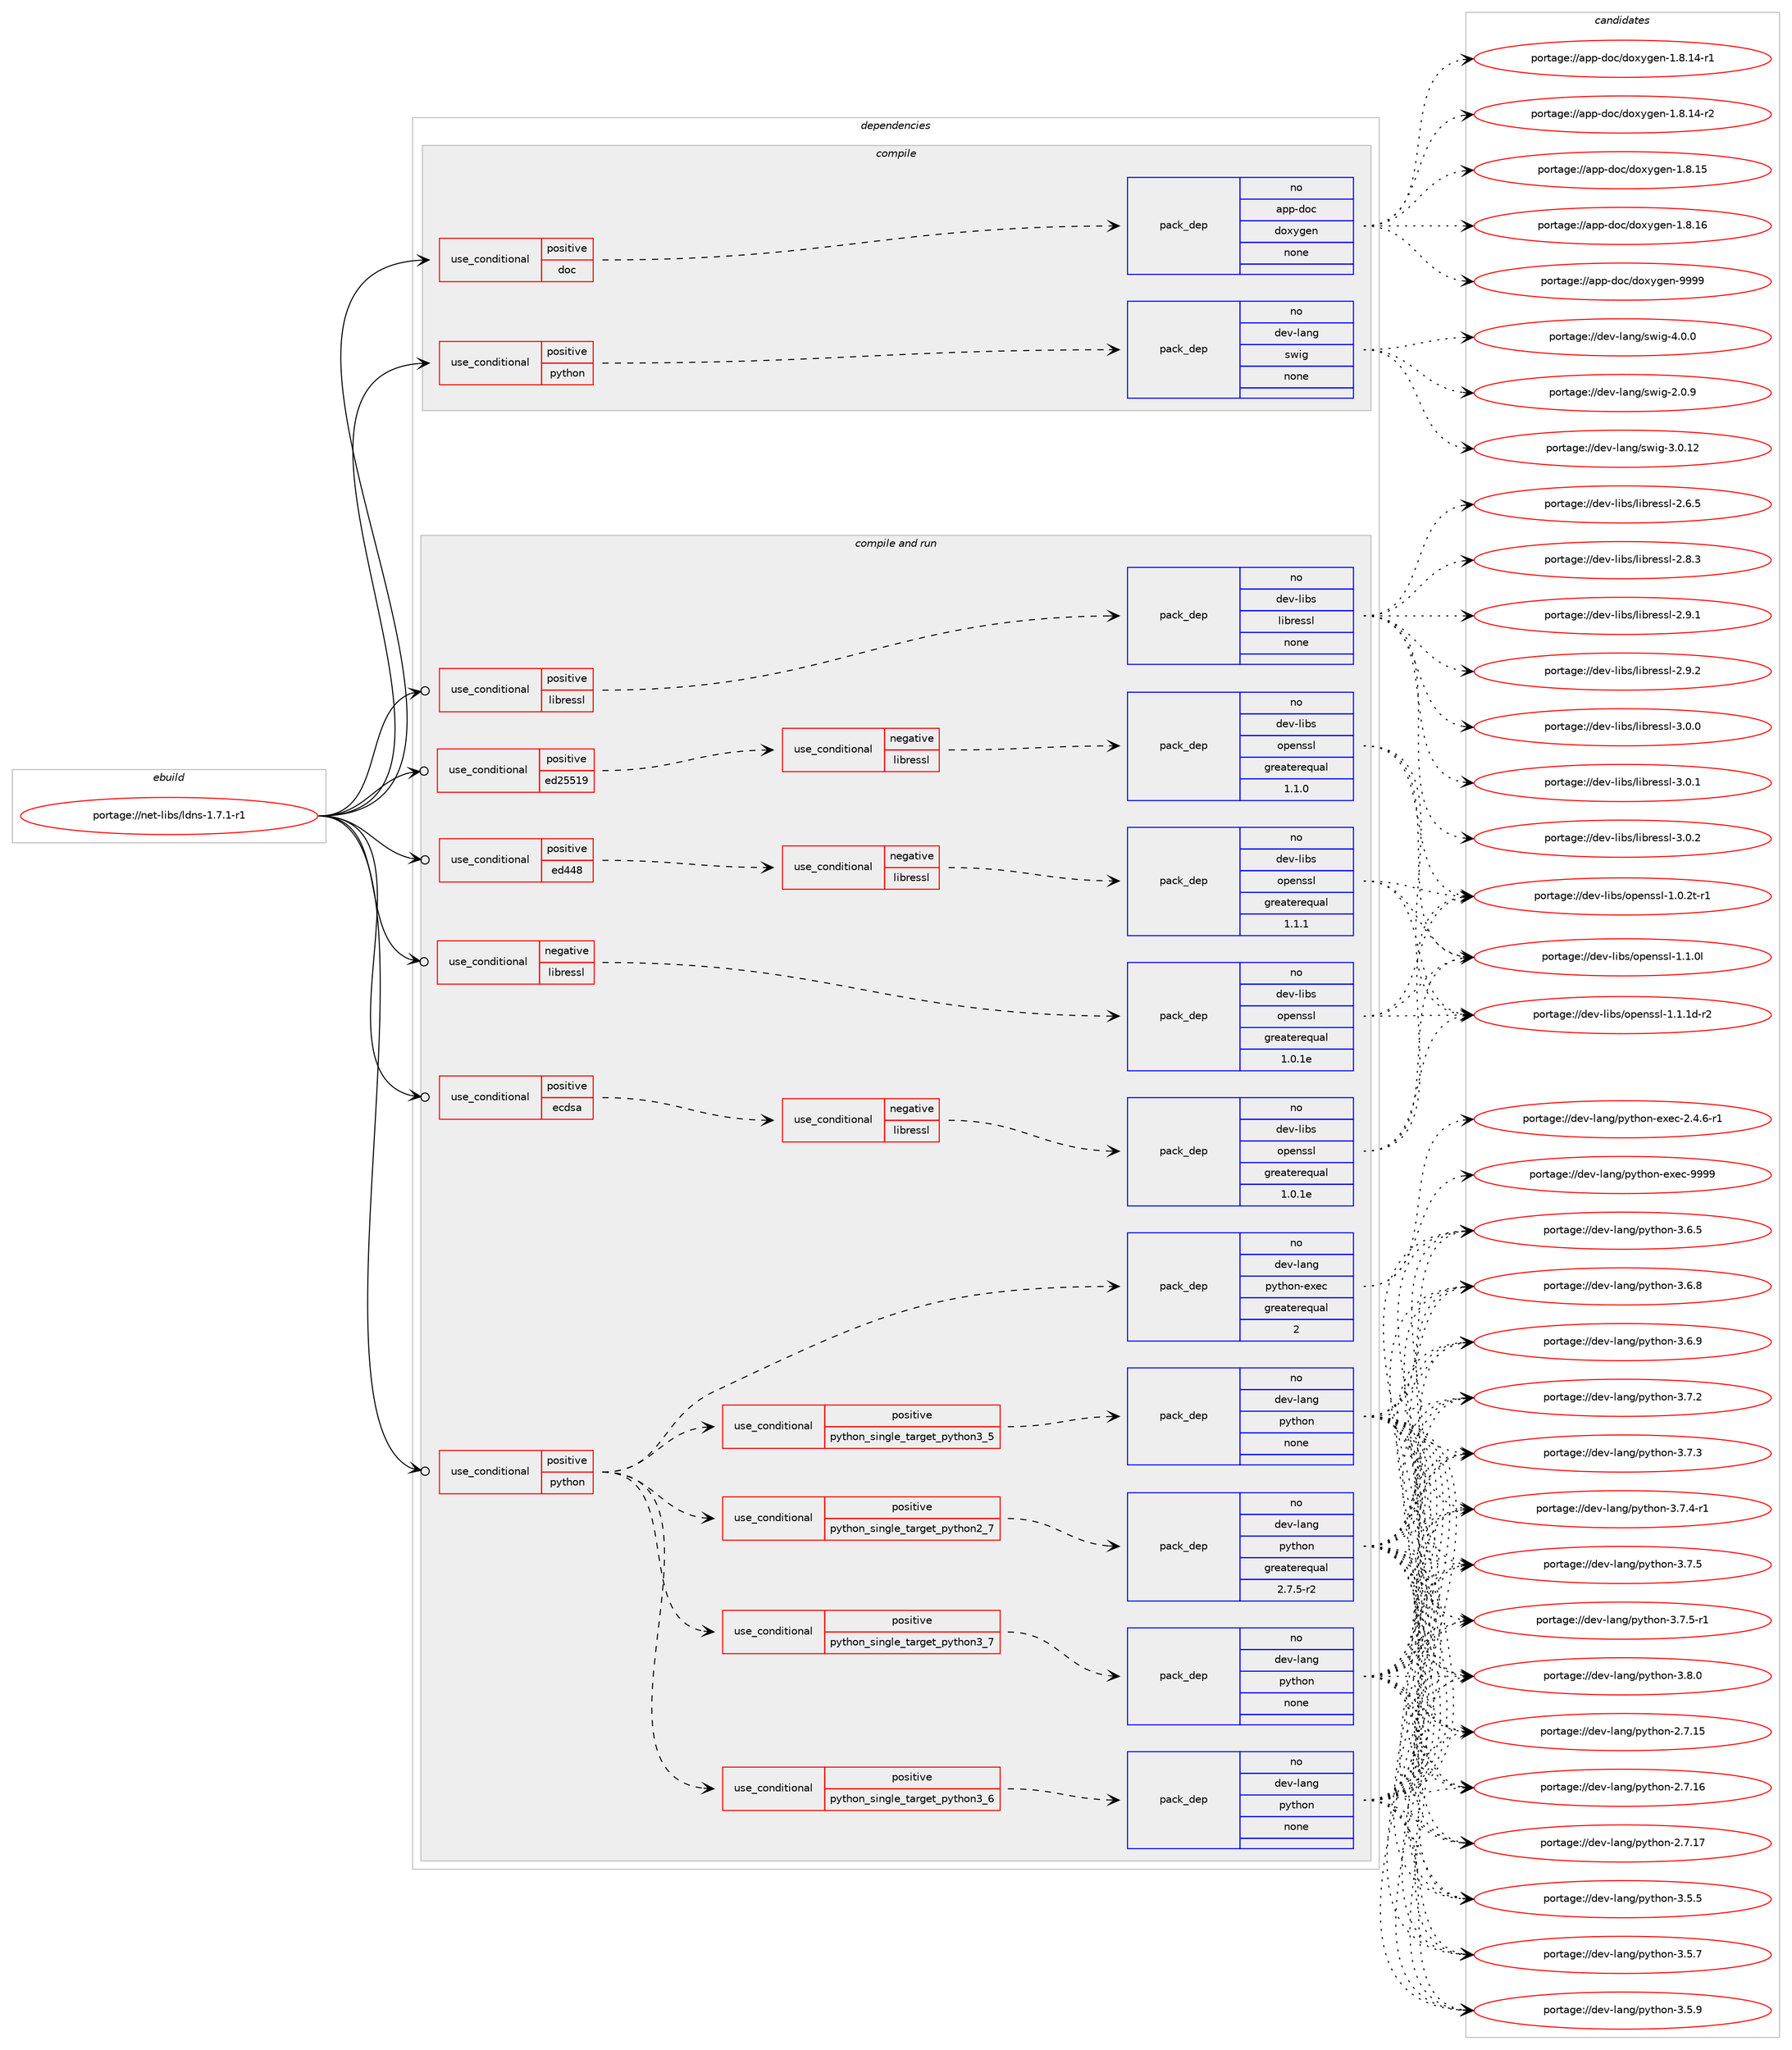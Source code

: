 digraph prolog {

# *************
# Graph options
# *************

newrank=true;
concentrate=true;
compound=true;
graph [rankdir=LR,fontname=Helvetica,fontsize=10,ranksep=1.5];#, ranksep=2.5, nodesep=0.2];
edge  [arrowhead=vee];
node  [fontname=Helvetica,fontsize=10];

# **********
# The ebuild
# **********

subgraph cluster_leftcol {
color=gray;
rank=same;
label=<<i>ebuild</i>>;
id [label="portage://net-libs/ldns-1.7.1-r1", color=red, width=4, href="../net-libs/ldns-1.7.1-r1.svg"];
}

# ****************
# The dependencies
# ****************

subgraph cluster_midcol {
color=gray;
label=<<i>dependencies</i>>;
subgraph cluster_compile {
fillcolor="#eeeeee";
style=filled;
label=<<i>compile</i>>;
subgraph cond89810 {
dependency359042 [label=<<TABLE BORDER="0" CELLBORDER="1" CELLSPACING="0" CELLPADDING="4"><TR><TD ROWSPAN="3" CELLPADDING="10">use_conditional</TD></TR><TR><TD>positive</TD></TR><TR><TD>doc</TD></TR></TABLE>>, shape=none, color=red];
subgraph pack263296 {
dependency359043 [label=<<TABLE BORDER="0" CELLBORDER="1" CELLSPACING="0" CELLPADDING="4" WIDTH="220"><TR><TD ROWSPAN="6" CELLPADDING="30">pack_dep</TD></TR><TR><TD WIDTH="110">no</TD></TR><TR><TD>app-doc</TD></TR><TR><TD>doxygen</TD></TR><TR><TD>none</TD></TR><TR><TD></TD></TR></TABLE>>, shape=none, color=blue];
}
dependency359042:e -> dependency359043:w [weight=20,style="dashed",arrowhead="vee"];
}
id:e -> dependency359042:w [weight=20,style="solid",arrowhead="vee"];
subgraph cond89811 {
dependency359044 [label=<<TABLE BORDER="0" CELLBORDER="1" CELLSPACING="0" CELLPADDING="4"><TR><TD ROWSPAN="3" CELLPADDING="10">use_conditional</TD></TR><TR><TD>positive</TD></TR><TR><TD>python</TD></TR></TABLE>>, shape=none, color=red];
subgraph pack263297 {
dependency359045 [label=<<TABLE BORDER="0" CELLBORDER="1" CELLSPACING="0" CELLPADDING="4" WIDTH="220"><TR><TD ROWSPAN="6" CELLPADDING="30">pack_dep</TD></TR><TR><TD WIDTH="110">no</TD></TR><TR><TD>dev-lang</TD></TR><TR><TD>swig</TD></TR><TR><TD>none</TD></TR><TR><TD></TD></TR></TABLE>>, shape=none, color=blue];
}
dependency359044:e -> dependency359045:w [weight=20,style="dashed",arrowhead="vee"];
}
id:e -> dependency359044:w [weight=20,style="solid",arrowhead="vee"];
}
subgraph cluster_compileandrun {
fillcolor="#eeeeee";
style=filled;
label=<<i>compile and run</i>>;
subgraph cond89812 {
dependency359046 [label=<<TABLE BORDER="0" CELLBORDER="1" CELLSPACING="0" CELLPADDING="4"><TR><TD ROWSPAN="3" CELLPADDING="10">use_conditional</TD></TR><TR><TD>negative</TD></TR><TR><TD>libressl</TD></TR></TABLE>>, shape=none, color=red];
subgraph pack263298 {
dependency359047 [label=<<TABLE BORDER="0" CELLBORDER="1" CELLSPACING="0" CELLPADDING="4" WIDTH="220"><TR><TD ROWSPAN="6" CELLPADDING="30">pack_dep</TD></TR><TR><TD WIDTH="110">no</TD></TR><TR><TD>dev-libs</TD></TR><TR><TD>openssl</TD></TR><TR><TD>greaterequal</TD></TR><TR><TD>1.0.1e</TD></TR></TABLE>>, shape=none, color=blue];
}
dependency359046:e -> dependency359047:w [weight=20,style="dashed",arrowhead="vee"];
}
id:e -> dependency359046:w [weight=20,style="solid",arrowhead="odotvee"];
subgraph cond89813 {
dependency359048 [label=<<TABLE BORDER="0" CELLBORDER="1" CELLSPACING="0" CELLPADDING="4"><TR><TD ROWSPAN="3" CELLPADDING="10">use_conditional</TD></TR><TR><TD>positive</TD></TR><TR><TD>ecdsa</TD></TR></TABLE>>, shape=none, color=red];
subgraph cond89814 {
dependency359049 [label=<<TABLE BORDER="0" CELLBORDER="1" CELLSPACING="0" CELLPADDING="4"><TR><TD ROWSPAN="3" CELLPADDING="10">use_conditional</TD></TR><TR><TD>negative</TD></TR><TR><TD>libressl</TD></TR></TABLE>>, shape=none, color=red];
subgraph pack263299 {
dependency359050 [label=<<TABLE BORDER="0" CELLBORDER="1" CELLSPACING="0" CELLPADDING="4" WIDTH="220"><TR><TD ROWSPAN="6" CELLPADDING="30">pack_dep</TD></TR><TR><TD WIDTH="110">no</TD></TR><TR><TD>dev-libs</TD></TR><TR><TD>openssl</TD></TR><TR><TD>greaterequal</TD></TR><TR><TD>1.0.1e</TD></TR></TABLE>>, shape=none, color=blue];
}
dependency359049:e -> dependency359050:w [weight=20,style="dashed",arrowhead="vee"];
}
dependency359048:e -> dependency359049:w [weight=20,style="dashed",arrowhead="vee"];
}
id:e -> dependency359048:w [weight=20,style="solid",arrowhead="odotvee"];
subgraph cond89815 {
dependency359051 [label=<<TABLE BORDER="0" CELLBORDER="1" CELLSPACING="0" CELLPADDING="4"><TR><TD ROWSPAN="3" CELLPADDING="10">use_conditional</TD></TR><TR><TD>positive</TD></TR><TR><TD>ed25519</TD></TR></TABLE>>, shape=none, color=red];
subgraph cond89816 {
dependency359052 [label=<<TABLE BORDER="0" CELLBORDER="1" CELLSPACING="0" CELLPADDING="4"><TR><TD ROWSPAN="3" CELLPADDING="10">use_conditional</TD></TR><TR><TD>negative</TD></TR><TR><TD>libressl</TD></TR></TABLE>>, shape=none, color=red];
subgraph pack263300 {
dependency359053 [label=<<TABLE BORDER="0" CELLBORDER="1" CELLSPACING="0" CELLPADDING="4" WIDTH="220"><TR><TD ROWSPAN="6" CELLPADDING="30">pack_dep</TD></TR><TR><TD WIDTH="110">no</TD></TR><TR><TD>dev-libs</TD></TR><TR><TD>openssl</TD></TR><TR><TD>greaterequal</TD></TR><TR><TD>1.1.0</TD></TR></TABLE>>, shape=none, color=blue];
}
dependency359052:e -> dependency359053:w [weight=20,style="dashed",arrowhead="vee"];
}
dependency359051:e -> dependency359052:w [weight=20,style="dashed",arrowhead="vee"];
}
id:e -> dependency359051:w [weight=20,style="solid",arrowhead="odotvee"];
subgraph cond89817 {
dependency359054 [label=<<TABLE BORDER="0" CELLBORDER="1" CELLSPACING="0" CELLPADDING="4"><TR><TD ROWSPAN="3" CELLPADDING="10">use_conditional</TD></TR><TR><TD>positive</TD></TR><TR><TD>ed448</TD></TR></TABLE>>, shape=none, color=red];
subgraph cond89818 {
dependency359055 [label=<<TABLE BORDER="0" CELLBORDER="1" CELLSPACING="0" CELLPADDING="4"><TR><TD ROWSPAN="3" CELLPADDING="10">use_conditional</TD></TR><TR><TD>negative</TD></TR><TR><TD>libressl</TD></TR></TABLE>>, shape=none, color=red];
subgraph pack263301 {
dependency359056 [label=<<TABLE BORDER="0" CELLBORDER="1" CELLSPACING="0" CELLPADDING="4" WIDTH="220"><TR><TD ROWSPAN="6" CELLPADDING="30">pack_dep</TD></TR><TR><TD WIDTH="110">no</TD></TR><TR><TD>dev-libs</TD></TR><TR><TD>openssl</TD></TR><TR><TD>greaterequal</TD></TR><TR><TD>1.1.1</TD></TR></TABLE>>, shape=none, color=blue];
}
dependency359055:e -> dependency359056:w [weight=20,style="dashed",arrowhead="vee"];
}
dependency359054:e -> dependency359055:w [weight=20,style="dashed",arrowhead="vee"];
}
id:e -> dependency359054:w [weight=20,style="solid",arrowhead="odotvee"];
subgraph cond89819 {
dependency359057 [label=<<TABLE BORDER="0" CELLBORDER="1" CELLSPACING="0" CELLPADDING="4"><TR><TD ROWSPAN="3" CELLPADDING="10">use_conditional</TD></TR><TR><TD>positive</TD></TR><TR><TD>libressl</TD></TR></TABLE>>, shape=none, color=red];
subgraph pack263302 {
dependency359058 [label=<<TABLE BORDER="0" CELLBORDER="1" CELLSPACING="0" CELLPADDING="4" WIDTH="220"><TR><TD ROWSPAN="6" CELLPADDING="30">pack_dep</TD></TR><TR><TD WIDTH="110">no</TD></TR><TR><TD>dev-libs</TD></TR><TR><TD>libressl</TD></TR><TR><TD>none</TD></TR><TR><TD></TD></TR></TABLE>>, shape=none, color=blue];
}
dependency359057:e -> dependency359058:w [weight=20,style="dashed",arrowhead="vee"];
}
id:e -> dependency359057:w [weight=20,style="solid",arrowhead="odotvee"];
subgraph cond89820 {
dependency359059 [label=<<TABLE BORDER="0" CELLBORDER="1" CELLSPACING="0" CELLPADDING="4"><TR><TD ROWSPAN="3" CELLPADDING="10">use_conditional</TD></TR><TR><TD>positive</TD></TR><TR><TD>python</TD></TR></TABLE>>, shape=none, color=red];
subgraph cond89821 {
dependency359060 [label=<<TABLE BORDER="0" CELLBORDER="1" CELLSPACING="0" CELLPADDING="4"><TR><TD ROWSPAN="3" CELLPADDING="10">use_conditional</TD></TR><TR><TD>positive</TD></TR><TR><TD>python_single_target_python2_7</TD></TR></TABLE>>, shape=none, color=red];
subgraph pack263303 {
dependency359061 [label=<<TABLE BORDER="0" CELLBORDER="1" CELLSPACING="0" CELLPADDING="4" WIDTH="220"><TR><TD ROWSPAN="6" CELLPADDING="30">pack_dep</TD></TR><TR><TD WIDTH="110">no</TD></TR><TR><TD>dev-lang</TD></TR><TR><TD>python</TD></TR><TR><TD>greaterequal</TD></TR><TR><TD>2.7.5-r2</TD></TR></TABLE>>, shape=none, color=blue];
}
dependency359060:e -> dependency359061:w [weight=20,style="dashed",arrowhead="vee"];
}
dependency359059:e -> dependency359060:w [weight=20,style="dashed",arrowhead="vee"];
subgraph cond89822 {
dependency359062 [label=<<TABLE BORDER="0" CELLBORDER="1" CELLSPACING="0" CELLPADDING="4"><TR><TD ROWSPAN="3" CELLPADDING="10">use_conditional</TD></TR><TR><TD>positive</TD></TR><TR><TD>python_single_target_python3_5</TD></TR></TABLE>>, shape=none, color=red];
subgraph pack263304 {
dependency359063 [label=<<TABLE BORDER="0" CELLBORDER="1" CELLSPACING="0" CELLPADDING="4" WIDTH="220"><TR><TD ROWSPAN="6" CELLPADDING="30">pack_dep</TD></TR><TR><TD WIDTH="110">no</TD></TR><TR><TD>dev-lang</TD></TR><TR><TD>python</TD></TR><TR><TD>none</TD></TR><TR><TD></TD></TR></TABLE>>, shape=none, color=blue];
}
dependency359062:e -> dependency359063:w [weight=20,style="dashed",arrowhead="vee"];
}
dependency359059:e -> dependency359062:w [weight=20,style="dashed",arrowhead="vee"];
subgraph cond89823 {
dependency359064 [label=<<TABLE BORDER="0" CELLBORDER="1" CELLSPACING="0" CELLPADDING="4"><TR><TD ROWSPAN="3" CELLPADDING="10">use_conditional</TD></TR><TR><TD>positive</TD></TR><TR><TD>python_single_target_python3_6</TD></TR></TABLE>>, shape=none, color=red];
subgraph pack263305 {
dependency359065 [label=<<TABLE BORDER="0" CELLBORDER="1" CELLSPACING="0" CELLPADDING="4" WIDTH="220"><TR><TD ROWSPAN="6" CELLPADDING="30">pack_dep</TD></TR><TR><TD WIDTH="110">no</TD></TR><TR><TD>dev-lang</TD></TR><TR><TD>python</TD></TR><TR><TD>none</TD></TR><TR><TD></TD></TR></TABLE>>, shape=none, color=blue];
}
dependency359064:e -> dependency359065:w [weight=20,style="dashed",arrowhead="vee"];
}
dependency359059:e -> dependency359064:w [weight=20,style="dashed",arrowhead="vee"];
subgraph cond89824 {
dependency359066 [label=<<TABLE BORDER="0" CELLBORDER="1" CELLSPACING="0" CELLPADDING="4"><TR><TD ROWSPAN="3" CELLPADDING="10">use_conditional</TD></TR><TR><TD>positive</TD></TR><TR><TD>python_single_target_python3_7</TD></TR></TABLE>>, shape=none, color=red];
subgraph pack263306 {
dependency359067 [label=<<TABLE BORDER="0" CELLBORDER="1" CELLSPACING="0" CELLPADDING="4" WIDTH="220"><TR><TD ROWSPAN="6" CELLPADDING="30">pack_dep</TD></TR><TR><TD WIDTH="110">no</TD></TR><TR><TD>dev-lang</TD></TR><TR><TD>python</TD></TR><TR><TD>none</TD></TR><TR><TD></TD></TR></TABLE>>, shape=none, color=blue];
}
dependency359066:e -> dependency359067:w [weight=20,style="dashed",arrowhead="vee"];
}
dependency359059:e -> dependency359066:w [weight=20,style="dashed",arrowhead="vee"];
subgraph pack263307 {
dependency359068 [label=<<TABLE BORDER="0" CELLBORDER="1" CELLSPACING="0" CELLPADDING="4" WIDTH="220"><TR><TD ROWSPAN="6" CELLPADDING="30">pack_dep</TD></TR><TR><TD WIDTH="110">no</TD></TR><TR><TD>dev-lang</TD></TR><TR><TD>python-exec</TD></TR><TR><TD>greaterequal</TD></TR><TR><TD>2</TD></TR></TABLE>>, shape=none, color=blue];
}
dependency359059:e -> dependency359068:w [weight=20,style="dashed",arrowhead="vee"];
}
id:e -> dependency359059:w [weight=20,style="solid",arrowhead="odotvee"];
}
subgraph cluster_run {
fillcolor="#eeeeee";
style=filled;
label=<<i>run</i>>;
}
}

# **************
# The candidates
# **************

subgraph cluster_choices {
rank=same;
color=gray;
label=<<i>candidates</i>>;

subgraph choice263296 {
color=black;
nodesep=1;
choiceportage97112112451001119947100111120121103101110454946564649524511449 [label="portage://app-doc/doxygen-1.8.14-r1", color=red, width=4,href="../app-doc/doxygen-1.8.14-r1.svg"];
choiceportage97112112451001119947100111120121103101110454946564649524511450 [label="portage://app-doc/doxygen-1.8.14-r2", color=red, width=4,href="../app-doc/doxygen-1.8.14-r2.svg"];
choiceportage9711211245100111994710011112012110310111045494656464953 [label="portage://app-doc/doxygen-1.8.15", color=red, width=4,href="../app-doc/doxygen-1.8.15.svg"];
choiceportage9711211245100111994710011112012110310111045494656464954 [label="portage://app-doc/doxygen-1.8.16", color=red, width=4,href="../app-doc/doxygen-1.8.16.svg"];
choiceportage971121124510011199471001111201211031011104557575757 [label="portage://app-doc/doxygen-9999", color=red, width=4,href="../app-doc/doxygen-9999.svg"];
dependency359043:e -> choiceportage97112112451001119947100111120121103101110454946564649524511449:w [style=dotted,weight="100"];
dependency359043:e -> choiceportage97112112451001119947100111120121103101110454946564649524511450:w [style=dotted,weight="100"];
dependency359043:e -> choiceportage9711211245100111994710011112012110310111045494656464953:w [style=dotted,weight="100"];
dependency359043:e -> choiceportage9711211245100111994710011112012110310111045494656464954:w [style=dotted,weight="100"];
dependency359043:e -> choiceportage971121124510011199471001111201211031011104557575757:w [style=dotted,weight="100"];
}
subgraph choice263297 {
color=black;
nodesep=1;
choiceportage100101118451089711010347115119105103455046484657 [label="portage://dev-lang/swig-2.0.9", color=red, width=4,href="../dev-lang/swig-2.0.9.svg"];
choiceportage10010111845108971101034711511910510345514648464950 [label="portage://dev-lang/swig-3.0.12", color=red, width=4,href="../dev-lang/swig-3.0.12.svg"];
choiceportage100101118451089711010347115119105103455246484648 [label="portage://dev-lang/swig-4.0.0", color=red, width=4,href="../dev-lang/swig-4.0.0.svg"];
dependency359045:e -> choiceportage100101118451089711010347115119105103455046484657:w [style=dotted,weight="100"];
dependency359045:e -> choiceportage10010111845108971101034711511910510345514648464950:w [style=dotted,weight="100"];
dependency359045:e -> choiceportage100101118451089711010347115119105103455246484648:w [style=dotted,weight="100"];
}
subgraph choice263298 {
color=black;
nodesep=1;
choiceportage1001011184510810598115471111121011101151151084549464846501164511449 [label="portage://dev-libs/openssl-1.0.2t-r1", color=red, width=4,href="../dev-libs/openssl-1.0.2t-r1.svg"];
choiceportage100101118451081059811547111112101110115115108454946494648108 [label="portage://dev-libs/openssl-1.1.0l", color=red, width=4,href="../dev-libs/openssl-1.1.0l.svg"];
choiceportage1001011184510810598115471111121011101151151084549464946491004511450 [label="portage://dev-libs/openssl-1.1.1d-r2", color=red, width=4,href="../dev-libs/openssl-1.1.1d-r2.svg"];
dependency359047:e -> choiceportage1001011184510810598115471111121011101151151084549464846501164511449:w [style=dotted,weight="100"];
dependency359047:e -> choiceportage100101118451081059811547111112101110115115108454946494648108:w [style=dotted,weight="100"];
dependency359047:e -> choiceportage1001011184510810598115471111121011101151151084549464946491004511450:w [style=dotted,weight="100"];
}
subgraph choice263299 {
color=black;
nodesep=1;
choiceportage1001011184510810598115471111121011101151151084549464846501164511449 [label="portage://dev-libs/openssl-1.0.2t-r1", color=red, width=4,href="../dev-libs/openssl-1.0.2t-r1.svg"];
choiceportage100101118451081059811547111112101110115115108454946494648108 [label="portage://dev-libs/openssl-1.1.0l", color=red, width=4,href="../dev-libs/openssl-1.1.0l.svg"];
choiceportage1001011184510810598115471111121011101151151084549464946491004511450 [label="portage://dev-libs/openssl-1.1.1d-r2", color=red, width=4,href="../dev-libs/openssl-1.1.1d-r2.svg"];
dependency359050:e -> choiceportage1001011184510810598115471111121011101151151084549464846501164511449:w [style=dotted,weight="100"];
dependency359050:e -> choiceportage100101118451081059811547111112101110115115108454946494648108:w [style=dotted,weight="100"];
dependency359050:e -> choiceportage1001011184510810598115471111121011101151151084549464946491004511450:w [style=dotted,weight="100"];
}
subgraph choice263300 {
color=black;
nodesep=1;
choiceportage1001011184510810598115471111121011101151151084549464846501164511449 [label="portage://dev-libs/openssl-1.0.2t-r1", color=red, width=4,href="../dev-libs/openssl-1.0.2t-r1.svg"];
choiceportage100101118451081059811547111112101110115115108454946494648108 [label="portage://dev-libs/openssl-1.1.0l", color=red, width=4,href="../dev-libs/openssl-1.1.0l.svg"];
choiceportage1001011184510810598115471111121011101151151084549464946491004511450 [label="portage://dev-libs/openssl-1.1.1d-r2", color=red, width=4,href="../dev-libs/openssl-1.1.1d-r2.svg"];
dependency359053:e -> choiceportage1001011184510810598115471111121011101151151084549464846501164511449:w [style=dotted,weight="100"];
dependency359053:e -> choiceportage100101118451081059811547111112101110115115108454946494648108:w [style=dotted,weight="100"];
dependency359053:e -> choiceportage1001011184510810598115471111121011101151151084549464946491004511450:w [style=dotted,weight="100"];
}
subgraph choice263301 {
color=black;
nodesep=1;
choiceportage1001011184510810598115471111121011101151151084549464846501164511449 [label="portage://dev-libs/openssl-1.0.2t-r1", color=red, width=4,href="../dev-libs/openssl-1.0.2t-r1.svg"];
choiceportage100101118451081059811547111112101110115115108454946494648108 [label="portage://dev-libs/openssl-1.1.0l", color=red, width=4,href="../dev-libs/openssl-1.1.0l.svg"];
choiceportage1001011184510810598115471111121011101151151084549464946491004511450 [label="portage://dev-libs/openssl-1.1.1d-r2", color=red, width=4,href="../dev-libs/openssl-1.1.1d-r2.svg"];
dependency359056:e -> choiceportage1001011184510810598115471111121011101151151084549464846501164511449:w [style=dotted,weight="100"];
dependency359056:e -> choiceportage100101118451081059811547111112101110115115108454946494648108:w [style=dotted,weight="100"];
dependency359056:e -> choiceportage1001011184510810598115471111121011101151151084549464946491004511450:w [style=dotted,weight="100"];
}
subgraph choice263302 {
color=black;
nodesep=1;
choiceportage10010111845108105981154710810598114101115115108455046544653 [label="portage://dev-libs/libressl-2.6.5", color=red, width=4,href="../dev-libs/libressl-2.6.5.svg"];
choiceportage10010111845108105981154710810598114101115115108455046564651 [label="portage://dev-libs/libressl-2.8.3", color=red, width=4,href="../dev-libs/libressl-2.8.3.svg"];
choiceportage10010111845108105981154710810598114101115115108455046574649 [label="portage://dev-libs/libressl-2.9.1", color=red, width=4,href="../dev-libs/libressl-2.9.1.svg"];
choiceportage10010111845108105981154710810598114101115115108455046574650 [label="portage://dev-libs/libressl-2.9.2", color=red, width=4,href="../dev-libs/libressl-2.9.2.svg"];
choiceportage10010111845108105981154710810598114101115115108455146484648 [label="portage://dev-libs/libressl-3.0.0", color=red, width=4,href="../dev-libs/libressl-3.0.0.svg"];
choiceportage10010111845108105981154710810598114101115115108455146484649 [label="portage://dev-libs/libressl-3.0.1", color=red, width=4,href="../dev-libs/libressl-3.0.1.svg"];
choiceportage10010111845108105981154710810598114101115115108455146484650 [label="portage://dev-libs/libressl-3.0.2", color=red, width=4,href="../dev-libs/libressl-3.0.2.svg"];
dependency359058:e -> choiceportage10010111845108105981154710810598114101115115108455046544653:w [style=dotted,weight="100"];
dependency359058:e -> choiceportage10010111845108105981154710810598114101115115108455046564651:w [style=dotted,weight="100"];
dependency359058:e -> choiceportage10010111845108105981154710810598114101115115108455046574649:w [style=dotted,weight="100"];
dependency359058:e -> choiceportage10010111845108105981154710810598114101115115108455046574650:w [style=dotted,weight="100"];
dependency359058:e -> choiceportage10010111845108105981154710810598114101115115108455146484648:w [style=dotted,weight="100"];
dependency359058:e -> choiceportage10010111845108105981154710810598114101115115108455146484649:w [style=dotted,weight="100"];
dependency359058:e -> choiceportage10010111845108105981154710810598114101115115108455146484650:w [style=dotted,weight="100"];
}
subgraph choice263303 {
color=black;
nodesep=1;
choiceportage10010111845108971101034711212111610411111045504655464953 [label="portage://dev-lang/python-2.7.15", color=red, width=4,href="../dev-lang/python-2.7.15.svg"];
choiceportage10010111845108971101034711212111610411111045504655464954 [label="portage://dev-lang/python-2.7.16", color=red, width=4,href="../dev-lang/python-2.7.16.svg"];
choiceportage10010111845108971101034711212111610411111045504655464955 [label="portage://dev-lang/python-2.7.17", color=red, width=4,href="../dev-lang/python-2.7.17.svg"];
choiceportage100101118451089711010347112121116104111110455146534653 [label="portage://dev-lang/python-3.5.5", color=red, width=4,href="../dev-lang/python-3.5.5.svg"];
choiceportage100101118451089711010347112121116104111110455146534655 [label="portage://dev-lang/python-3.5.7", color=red, width=4,href="../dev-lang/python-3.5.7.svg"];
choiceportage100101118451089711010347112121116104111110455146534657 [label="portage://dev-lang/python-3.5.9", color=red, width=4,href="../dev-lang/python-3.5.9.svg"];
choiceportage100101118451089711010347112121116104111110455146544653 [label="portage://dev-lang/python-3.6.5", color=red, width=4,href="../dev-lang/python-3.6.5.svg"];
choiceportage100101118451089711010347112121116104111110455146544656 [label="portage://dev-lang/python-3.6.8", color=red, width=4,href="../dev-lang/python-3.6.8.svg"];
choiceportage100101118451089711010347112121116104111110455146544657 [label="portage://dev-lang/python-3.6.9", color=red, width=4,href="../dev-lang/python-3.6.9.svg"];
choiceportage100101118451089711010347112121116104111110455146554650 [label="portage://dev-lang/python-3.7.2", color=red, width=4,href="../dev-lang/python-3.7.2.svg"];
choiceportage100101118451089711010347112121116104111110455146554651 [label="portage://dev-lang/python-3.7.3", color=red, width=4,href="../dev-lang/python-3.7.3.svg"];
choiceportage1001011184510897110103471121211161041111104551465546524511449 [label="portage://dev-lang/python-3.7.4-r1", color=red, width=4,href="../dev-lang/python-3.7.4-r1.svg"];
choiceportage100101118451089711010347112121116104111110455146554653 [label="portage://dev-lang/python-3.7.5", color=red, width=4,href="../dev-lang/python-3.7.5.svg"];
choiceportage1001011184510897110103471121211161041111104551465546534511449 [label="portage://dev-lang/python-3.7.5-r1", color=red, width=4,href="../dev-lang/python-3.7.5-r1.svg"];
choiceportage100101118451089711010347112121116104111110455146564648 [label="portage://dev-lang/python-3.8.0", color=red, width=4,href="../dev-lang/python-3.8.0.svg"];
dependency359061:e -> choiceportage10010111845108971101034711212111610411111045504655464953:w [style=dotted,weight="100"];
dependency359061:e -> choiceportage10010111845108971101034711212111610411111045504655464954:w [style=dotted,weight="100"];
dependency359061:e -> choiceportage10010111845108971101034711212111610411111045504655464955:w [style=dotted,weight="100"];
dependency359061:e -> choiceportage100101118451089711010347112121116104111110455146534653:w [style=dotted,weight="100"];
dependency359061:e -> choiceportage100101118451089711010347112121116104111110455146534655:w [style=dotted,weight="100"];
dependency359061:e -> choiceportage100101118451089711010347112121116104111110455146534657:w [style=dotted,weight="100"];
dependency359061:e -> choiceportage100101118451089711010347112121116104111110455146544653:w [style=dotted,weight="100"];
dependency359061:e -> choiceportage100101118451089711010347112121116104111110455146544656:w [style=dotted,weight="100"];
dependency359061:e -> choiceportage100101118451089711010347112121116104111110455146544657:w [style=dotted,weight="100"];
dependency359061:e -> choiceportage100101118451089711010347112121116104111110455146554650:w [style=dotted,weight="100"];
dependency359061:e -> choiceportage100101118451089711010347112121116104111110455146554651:w [style=dotted,weight="100"];
dependency359061:e -> choiceportage1001011184510897110103471121211161041111104551465546524511449:w [style=dotted,weight="100"];
dependency359061:e -> choiceportage100101118451089711010347112121116104111110455146554653:w [style=dotted,weight="100"];
dependency359061:e -> choiceportage1001011184510897110103471121211161041111104551465546534511449:w [style=dotted,weight="100"];
dependency359061:e -> choiceportage100101118451089711010347112121116104111110455146564648:w [style=dotted,weight="100"];
}
subgraph choice263304 {
color=black;
nodesep=1;
choiceportage10010111845108971101034711212111610411111045504655464953 [label="portage://dev-lang/python-2.7.15", color=red, width=4,href="../dev-lang/python-2.7.15.svg"];
choiceportage10010111845108971101034711212111610411111045504655464954 [label="portage://dev-lang/python-2.7.16", color=red, width=4,href="../dev-lang/python-2.7.16.svg"];
choiceportage10010111845108971101034711212111610411111045504655464955 [label="portage://dev-lang/python-2.7.17", color=red, width=4,href="../dev-lang/python-2.7.17.svg"];
choiceportage100101118451089711010347112121116104111110455146534653 [label="portage://dev-lang/python-3.5.5", color=red, width=4,href="../dev-lang/python-3.5.5.svg"];
choiceportage100101118451089711010347112121116104111110455146534655 [label="portage://dev-lang/python-3.5.7", color=red, width=4,href="../dev-lang/python-3.5.7.svg"];
choiceportage100101118451089711010347112121116104111110455146534657 [label="portage://dev-lang/python-3.5.9", color=red, width=4,href="../dev-lang/python-3.5.9.svg"];
choiceportage100101118451089711010347112121116104111110455146544653 [label="portage://dev-lang/python-3.6.5", color=red, width=4,href="../dev-lang/python-3.6.5.svg"];
choiceportage100101118451089711010347112121116104111110455146544656 [label="portage://dev-lang/python-3.6.8", color=red, width=4,href="../dev-lang/python-3.6.8.svg"];
choiceportage100101118451089711010347112121116104111110455146544657 [label="portage://dev-lang/python-3.6.9", color=red, width=4,href="../dev-lang/python-3.6.9.svg"];
choiceportage100101118451089711010347112121116104111110455146554650 [label="portage://dev-lang/python-3.7.2", color=red, width=4,href="../dev-lang/python-3.7.2.svg"];
choiceportage100101118451089711010347112121116104111110455146554651 [label="portage://dev-lang/python-3.7.3", color=red, width=4,href="../dev-lang/python-3.7.3.svg"];
choiceportage1001011184510897110103471121211161041111104551465546524511449 [label="portage://dev-lang/python-3.7.4-r1", color=red, width=4,href="../dev-lang/python-3.7.4-r1.svg"];
choiceportage100101118451089711010347112121116104111110455146554653 [label="portage://dev-lang/python-3.7.5", color=red, width=4,href="../dev-lang/python-3.7.5.svg"];
choiceportage1001011184510897110103471121211161041111104551465546534511449 [label="portage://dev-lang/python-3.7.5-r1", color=red, width=4,href="../dev-lang/python-3.7.5-r1.svg"];
choiceportage100101118451089711010347112121116104111110455146564648 [label="portage://dev-lang/python-3.8.0", color=red, width=4,href="../dev-lang/python-3.8.0.svg"];
dependency359063:e -> choiceportage10010111845108971101034711212111610411111045504655464953:w [style=dotted,weight="100"];
dependency359063:e -> choiceportage10010111845108971101034711212111610411111045504655464954:w [style=dotted,weight="100"];
dependency359063:e -> choiceportage10010111845108971101034711212111610411111045504655464955:w [style=dotted,weight="100"];
dependency359063:e -> choiceportage100101118451089711010347112121116104111110455146534653:w [style=dotted,weight="100"];
dependency359063:e -> choiceportage100101118451089711010347112121116104111110455146534655:w [style=dotted,weight="100"];
dependency359063:e -> choiceportage100101118451089711010347112121116104111110455146534657:w [style=dotted,weight="100"];
dependency359063:e -> choiceportage100101118451089711010347112121116104111110455146544653:w [style=dotted,weight="100"];
dependency359063:e -> choiceportage100101118451089711010347112121116104111110455146544656:w [style=dotted,weight="100"];
dependency359063:e -> choiceportage100101118451089711010347112121116104111110455146544657:w [style=dotted,weight="100"];
dependency359063:e -> choiceportage100101118451089711010347112121116104111110455146554650:w [style=dotted,weight="100"];
dependency359063:e -> choiceportage100101118451089711010347112121116104111110455146554651:w [style=dotted,weight="100"];
dependency359063:e -> choiceportage1001011184510897110103471121211161041111104551465546524511449:w [style=dotted,weight="100"];
dependency359063:e -> choiceportage100101118451089711010347112121116104111110455146554653:w [style=dotted,weight="100"];
dependency359063:e -> choiceportage1001011184510897110103471121211161041111104551465546534511449:w [style=dotted,weight="100"];
dependency359063:e -> choiceportage100101118451089711010347112121116104111110455146564648:w [style=dotted,weight="100"];
}
subgraph choice263305 {
color=black;
nodesep=1;
choiceportage10010111845108971101034711212111610411111045504655464953 [label="portage://dev-lang/python-2.7.15", color=red, width=4,href="../dev-lang/python-2.7.15.svg"];
choiceportage10010111845108971101034711212111610411111045504655464954 [label="portage://dev-lang/python-2.7.16", color=red, width=4,href="../dev-lang/python-2.7.16.svg"];
choiceportage10010111845108971101034711212111610411111045504655464955 [label="portage://dev-lang/python-2.7.17", color=red, width=4,href="../dev-lang/python-2.7.17.svg"];
choiceportage100101118451089711010347112121116104111110455146534653 [label="portage://dev-lang/python-3.5.5", color=red, width=4,href="../dev-lang/python-3.5.5.svg"];
choiceportage100101118451089711010347112121116104111110455146534655 [label="portage://dev-lang/python-3.5.7", color=red, width=4,href="../dev-lang/python-3.5.7.svg"];
choiceportage100101118451089711010347112121116104111110455146534657 [label="portage://dev-lang/python-3.5.9", color=red, width=4,href="../dev-lang/python-3.5.9.svg"];
choiceportage100101118451089711010347112121116104111110455146544653 [label="portage://dev-lang/python-3.6.5", color=red, width=4,href="../dev-lang/python-3.6.5.svg"];
choiceportage100101118451089711010347112121116104111110455146544656 [label="portage://dev-lang/python-3.6.8", color=red, width=4,href="../dev-lang/python-3.6.8.svg"];
choiceportage100101118451089711010347112121116104111110455146544657 [label="portage://dev-lang/python-3.6.9", color=red, width=4,href="../dev-lang/python-3.6.9.svg"];
choiceportage100101118451089711010347112121116104111110455146554650 [label="portage://dev-lang/python-3.7.2", color=red, width=4,href="../dev-lang/python-3.7.2.svg"];
choiceportage100101118451089711010347112121116104111110455146554651 [label="portage://dev-lang/python-3.7.3", color=red, width=4,href="../dev-lang/python-3.7.3.svg"];
choiceportage1001011184510897110103471121211161041111104551465546524511449 [label="portage://dev-lang/python-3.7.4-r1", color=red, width=4,href="../dev-lang/python-3.7.4-r1.svg"];
choiceportage100101118451089711010347112121116104111110455146554653 [label="portage://dev-lang/python-3.7.5", color=red, width=4,href="../dev-lang/python-3.7.5.svg"];
choiceportage1001011184510897110103471121211161041111104551465546534511449 [label="portage://dev-lang/python-3.7.5-r1", color=red, width=4,href="../dev-lang/python-3.7.5-r1.svg"];
choiceportage100101118451089711010347112121116104111110455146564648 [label="portage://dev-lang/python-3.8.0", color=red, width=4,href="../dev-lang/python-3.8.0.svg"];
dependency359065:e -> choiceportage10010111845108971101034711212111610411111045504655464953:w [style=dotted,weight="100"];
dependency359065:e -> choiceportage10010111845108971101034711212111610411111045504655464954:w [style=dotted,weight="100"];
dependency359065:e -> choiceportage10010111845108971101034711212111610411111045504655464955:w [style=dotted,weight="100"];
dependency359065:e -> choiceportage100101118451089711010347112121116104111110455146534653:w [style=dotted,weight="100"];
dependency359065:e -> choiceportage100101118451089711010347112121116104111110455146534655:w [style=dotted,weight="100"];
dependency359065:e -> choiceportage100101118451089711010347112121116104111110455146534657:w [style=dotted,weight="100"];
dependency359065:e -> choiceportage100101118451089711010347112121116104111110455146544653:w [style=dotted,weight="100"];
dependency359065:e -> choiceportage100101118451089711010347112121116104111110455146544656:w [style=dotted,weight="100"];
dependency359065:e -> choiceportage100101118451089711010347112121116104111110455146544657:w [style=dotted,weight="100"];
dependency359065:e -> choiceportage100101118451089711010347112121116104111110455146554650:w [style=dotted,weight="100"];
dependency359065:e -> choiceportage100101118451089711010347112121116104111110455146554651:w [style=dotted,weight="100"];
dependency359065:e -> choiceportage1001011184510897110103471121211161041111104551465546524511449:w [style=dotted,weight="100"];
dependency359065:e -> choiceportage100101118451089711010347112121116104111110455146554653:w [style=dotted,weight="100"];
dependency359065:e -> choiceportage1001011184510897110103471121211161041111104551465546534511449:w [style=dotted,weight="100"];
dependency359065:e -> choiceportage100101118451089711010347112121116104111110455146564648:w [style=dotted,weight="100"];
}
subgraph choice263306 {
color=black;
nodesep=1;
choiceportage10010111845108971101034711212111610411111045504655464953 [label="portage://dev-lang/python-2.7.15", color=red, width=4,href="../dev-lang/python-2.7.15.svg"];
choiceportage10010111845108971101034711212111610411111045504655464954 [label="portage://dev-lang/python-2.7.16", color=red, width=4,href="../dev-lang/python-2.7.16.svg"];
choiceportage10010111845108971101034711212111610411111045504655464955 [label="portage://dev-lang/python-2.7.17", color=red, width=4,href="../dev-lang/python-2.7.17.svg"];
choiceportage100101118451089711010347112121116104111110455146534653 [label="portage://dev-lang/python-3.5.5", color=red, width=4,href="../dev-lang/python-3.5.5.svg"];
choiceportage100101118451089711010347112121116104111110455146534655 [label="portage://dev-lang/python-3.5.7", color=red, width=4,href="../dev-lang/python-3.5.7.svg"];
choiceportage100101118451089711010347112121116104111110455146534657 [label="portage://dev-lang/python-3.5.9", color=red, width=4,href="../dev-lang/python-3.5.9.svg"];
choiceportage100101118451089711010347112121116104111110455146544653 [label="portage://dev-lang/python-3.6.5", color=red, width=4,href="../dev-lang/python-3.6.5.svg"];
choiceportage100101118451089711010347112121116104111110455146544656 [label="portage://dev-lang/python-3.6.8", color=red, width=4,href="../dev-lang/python-3.6.8.svg"];
choiceportage100101118451089711010347112121116104111110455146544657 [label="portage://dev-lang/python-3.6.9", color=red, width=4,href="../dev-lang/python-3.6.9.svg"];
choiceportage100101118451089711010347112121116104111110455146554650 [label="portage://dev-lang/python-3.7.2", color=red, width=4,href="../dev-lang/python-3.7.2.svg"];
choiceportage100101118451089711010347112121116104111110455146554651 [label="portage://dev-lang/python-3.7.3", color=red, width=4,href="../dev-lang/python-3.7.3.svg"];
choiceportage1001011184510897110103471121211161041111104551465546524511449 [label="portage://dev-lang/python-3.7.4-r1", color=red, width=4,href="../dev-lang/python-3.7.4-r1.svg"];
choiceportage100101118451089711010347112121116104111110455146554653 [label="portage://dev-lang/python-3.7.5", color=red, width=4,href="../dev-lang/python-3.7.5.svg"];
choiceportage1001011184510897110103471121211161041111104551465546534511449 [label="portage://dev-lang/python-3.7.5-r1", color=red, width=4,href="../dev-lang/python-3.7.5-r1.svg"];
choiceportage100101118451089711010347112121116104111110455146564648 [label="portage://dev-lang/python-3.8.0", color=red, width=4,href="../dev-lang/python-3.8.0.svg"];
dependency359067:e -> choiceportage10010111845108971101034711212111610411111045504655464953:w [style=dotted,weight="100"];
dependency359067:e -> choiceportage10010111845108971101034711212111610411111045504655464954:w [style=dotted,weight="100"];
dependency359067:e -> choiceportage10010111845108971101034711212111610411111045504655464955:w [style=dotted,weight="100"];
dependency359067:e -> choiceportage100101118451089711010347112121116104111110455146534653:w [style=dotted,weight="100"];
dependency359067:e -> choiceportage100101118451089711010347112121116104111110455146534655:w [style=dotted,weight="100"];
dependency359067:e -> choiceportage100101118451089711010347112121116104111110455146534657:w [style=dotted,weight="100"];
dependency359067:e -> choiceportage100101118451089711010347112121116104111110455146544653:w [style=dotted,weight="100"];
dependency359067:e -> choiceportage100101118451089711010347112121116104111110455146544656:w [style=dotted,weight="100"];
dependency359067:e -> choiceportage100101118451089711010347112121116104111110455146544657:w [style=dotted,weight="100"];
dependency359067:e -> choiceportage100101118451089711010347112121116104111110455146554650:w [style=dotted,weight="100"];
dependency359067:e -> choiceportage100101118451089711010347112121116104111110455146554651:w [style=dotted,weight="100"];
dependency359067:e -> choiceportage1001011184510897110103471121211161041111104551465546524511449:w [style=dotted,weight="100"];
dependency359067:e -> choiceportage100101118451089711010347112121116104111110455146554653:w [style=dotted,weight="100"];
dependency359067:e -> choiceportage1001011184510897110103471121211161041111104551465546534511449:w [style=dotted,weight="100"];
dependency359067:e -> choiceportage100101118451089711010347112121116104111110455146564648:w [style=dotted,weight="100"];
}
subgraph choice263307 {
color=black;
nodesep=1;
choiceportage10010111845108971101034711212111610411111045101120101994550465246544511449 [label="portage://dev-lang/python-exec-2.4.6-r1", color=red, width=4,href="../dev-lang/python-exec-2.4.6-r1.svg"];
choiceportage10010111845108971101034711212111610411111045101120101994557575757 [label="portage://dev-lang/python-exec-9999", color=red, width=4,href="../dev-lang/python-exec-9999.svg"];
dependency359068:e -> choiceportage10010111845108971101034711212111610411111045101120101994550465246544511449:w [style=dotted,weight="100"];
dependency359068:e -> choiceportage10010111845108971101034711212111610411111045101120101994557575757:w [style=dotted,weight="100"];
}
}

}
